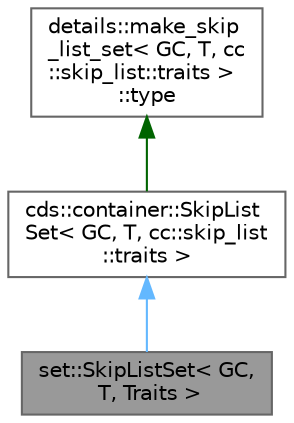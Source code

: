 digraph "set::SkipListSet&lt; GC, T, Traits &gt;"
{
 // LATEX_PDF_SIZE
  bgcolor="transparent";
  edge [fontname=Helvetica,fontsize=10,labelfontname=Helvetica,labelfontsize=10];
  node [fontname=Helvetica,fontsize=10,shape=box,height=0.2,width=0.4];
  Node1 [id="Node000001",label="set::SkipListSet\< GC,\l T, Traits \>",height=0.2,width=0.4,color="gray40", fillcolor="grey60", style="filled", fontcolor="black",tooltip=" "];
  Node2 -> Node1 [id="edge3_Node000001_Node000002",dir="back",color="steelblue1",style="solid",tooltip=" "];
  Node2 [id="Node000002",label="cds::container::SkipList\lSet\< GC, T, cc::skip_list\l::traits \>",height=0.2,width=0.4,color="gray40", fillcolor="white", style="filled",URL="$classcds_1_1container_1_1_skip_list_set.html",tooltip=" "];
  Node3 -> Node2 [id="edge4_Node000002_Node000003",dir="back",color="darkgreen",style="solid",tooltip=" "];
  Node3 [id="Node000003",label="details::make_skip\l_list_set\< GC, T, cc\l::skip_list::traits \>\l::type",height=0.2,width=0.4,color="gray40", fillcolor="white", style="filled",tooltip=" "];
}
